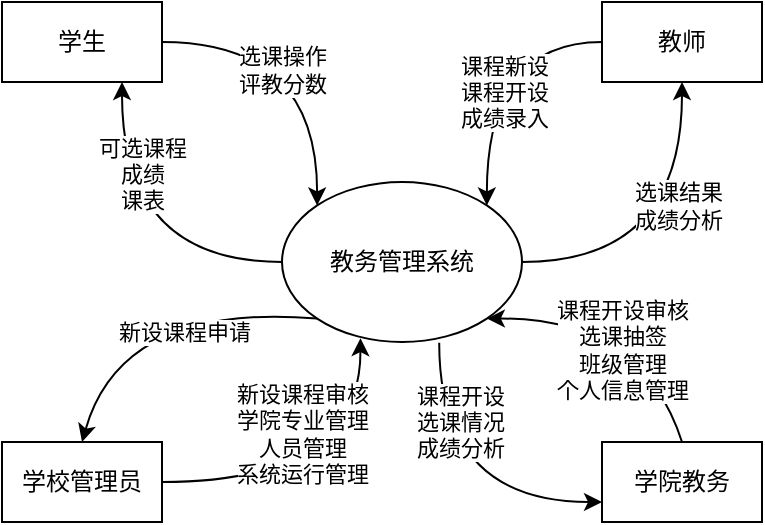 <mxfile version="24.7.17">
  <diagram name="第 1 页" id="H5dtmXWZoMsReJI-5aGR">
    <mxGraphModel dx="853" dy="589" grid="1" gridSize="10" guides="1" tooltips="1" connect="1" arrows="1" fold="1" page="1" pageScale="1" pageWidth="827" pageHeight="1169" math="0" shadow="0">
      <root>
        <mxCell id="0" />
        <mxCell id="1" parent="0" />
        <mxCell id="3X6fE_jZLqDqJ0oudUKl-1" style="edgeStyle=orthogonalEdgeStyle;rounded=0;orthogonalLoop=1;jettySize=auto;html=1;exitX=1;exitY=0.5;exitDx=0;exitDy=0;entryX=0;entryY=0;entryDx=0;entryDy=0;curved=1;fontFamily=宋体-简;" edge="1" parent="1" source="3X6fE_jZLqDqJ0oudUKl-3" target="3X6fE_jZLqDqJ0oudUKl-8">
          <mxGeometry relative="1" as="geometry" />
        </mxCell>
        <mxCell id="3X6fE_jZLqDqJ0oudUKl-2" value="选课操作&lt;div&gt;评教分数&lt;/div&gt;" style="edgeLabel;html=1;align=center;verticalAlign=middle;resizable=0;points=[];fontFamily=宋体-简;" vertex="1" connectable="0" parent="3X6fE_jZLqDqJ0oudUKl-1">
          <mxGeometry x="0.323" y="-10" relative="1" as="geometry">
            <mxPoint x="-8" y="-14" as="offset" />
          </mxGeometry>
        </mxCell>
        <mxCell id="3X6fE_jZLqDqJ0oudUKl-3" value="学生" style="rounded=0;whiteSpace=wrap;html=1;fontFamily=宋体-简;" vertex="1" parent="1">
          <mxGeometry x="80" y="80" width="80" height="40" as="geometry" />
        </mxCell>
        <mxCell id="3X6fE_jZLqDqJ0oudUKl-4" style="edgeStyle=orthogonalEdgeStyle;rounded=0;orthogonalLoop=1;jettySize=auto;html=1;exitX=0;exitY=0.5;exitDx=0;exitDy=0;entryX=0.75;entryY=1;entryDx=0;entryDy=0;curved=1;fontFamily=宋体-简;" edge="1" parent="1" source="3X6fE_jZLqDqJ0oudUKl-8" target="3X6fE_jZLqDqJ0oudUKl-3">
          <mxGeometry relative="1" as="geometry" />
        </mxCell>
        <mxCell id="3X6fE_jZLqDqJ0oudUKl-5" value="可选课程&lt;div&gt;成绩&lt;/div&gt;&lt;div&gt;课表&lt;/div&gt;" style="edgeLabel;html=1;align=center;verticalAlign=middle;resizable=0;points=[];fontFamily=宋体-简;" vertex="1" connectable="0" parent="3X6fE_jZLqDqJ0oudUKl-4">
          <mxGeometry x="0.116" y="-1" relative="1" as="geometry">
            <mxPoint x="9" y="-29" as="offset" />
          </mxGeometry>
        </mxCell>
        <mxCell id="3X6fE_jZLqDqJ0oudUKl-6" style="edgeStyle=orthogonalEdgeStyle;rounded=0;orthogonalLoop=1;jettySize=auto;html=1;exitX=1;exitY=0.5;exitDx=0;exitDy=0;entryX=0.5;entryY=1;entryDx=0;entryDy=0;curved=1;fontFamily=宋体-简;" edge="1" parent="1" source="3X6fE_jZLqDqJ0oudUKl-8" target="3X6fE_jZLqDqJ0oudUKl-11">
          <mxGeometry relative="1" as="geometry" />
        </mxCell>
        <mxCell id="3X6fE_jZLqDqJ0oudUKl-7" value="选课结果&lt;div&gt;&lt;div&gt;成绩分析&lt;/div&gt;&lt;/div&gt;" style="edgeLabel;html=1;align=center;verticalAlign=middle;resizable=0;points=[];fontFamily=宋体-简;" vertex="1" connectable="0" parent="3X6fE_jZLqDqJ0oudUKl-6">
          <mxGeometry x="-0.055" y="2" relative="1" as="geometry">
            <mxPoint y="-28" as="offset" />
          </mxGeometry>
        </mxCell>
        <mxCell id="3X6fE_jZLqDqJ0oudUKl-8" value="教务管理系统" style="ellipse;whiteSpace=wrap;html=1;fontFamily=宋体-简;" vertex="1" parent="1">
          <mxGeometry x="220" y="170" width="120" height="80" as="geometry" />
        </mxCell>
        <mxCell id="3X6fE_jZLqDqJ0oudUKl-9" style="edgeStyle=orthogonalEdgeStyle;rounded=0;orthogonalLoop=1;jettySize=auto;html=1;exitX=0;exitY=0.5;exitDx=0;exitDy=0;entryX=1;entryY=0;entryDx=0;entryDy=0;curved=1;fontFamily=宋体-简;" edge="1" parent="1" source="3X6fE_jZLqDqJ0oudUKl-11" target="3X6fE_jZLqDqJ0oudUKl-8">
          <mxGeometry relative="1" as="geometry" />
        </mxCell>
        <mxCell id="3X6fE_jZLqDqJ0oudUKl-10" value="&lt;div&gt;课程新设&lt;/div&gt;&lt;div&gt;课程开设&lt;/div&gt;&lt;div&gt;成绩录入&lt;/div&gt;" style="edgeLabel;html=1;align=center;verticalAlign=middle;resizable=0;points=[];fontFamily=宋体-简;" vertex="1" connectable="0" parent="3X6fE_jZLqDqJ0oudUKl-9">
          <mxGeometry x="0.133" y="8" relative="1" as="geometry">
            <mxPoint y="3" as="offset" />
          </mxGeometry>
        </mxCell>
        <mxCell id="3X6fE_jZLqDqJ0oudUKl-11" value="教师" style="rounded=0;whiteSpace=wrap;html=1;fontFamily=宋体-简;" vertex="1" parent="1">
          <mxGeometry x="380" y="80" width="80" height="40" as="geometry" />
        </mxCell>
        <mxCell id="3X6fE_jZLqDqJ0oudUKl-14" value="学院教务" style="rounded=0;whiteSpace=wrap;html=1;fontFamily=宋体-简;" vertex="1" parent="1">
          <mxGeometry x="380" y="300" width="80" height="40" as="geometry" />
        </mxCell>
        <mxCell id="3X6fE_jZLqDqJ0oudUKl-15" style="edgeStyle=orthogonalEdgeStyle;rounded=0;orthogonalLoop=1;jettySize=auto;html=1;exitX=1;exitY=0.5;exitDx=0;exitDy=0;curved=1;fontFamily=宋体-简;entryX=0.327;entryY=0.976;entryDx=0;entryDy=0;entryPerimeter=0;" edge="1" parent="1" source="3X6fE_jZLqDqJ0oudUKl-17" target="3X6fE_jZLqDqJ0oudUKl-8">
          <mxGeometry relative="1" as="geometry" />
        </mxCell>
        <mxCell id="3X6fE_jZLqDqJ0oudUKl-16" value="&lt;div&gt;新设课程审核&lt;/div&gt;&lt;div&gt;学院专业管理&lt;br&gt;&lt;/div&gt;人员管理&lt;div&gt;&lt;div&gt;系统运行管理&lt;/div&gt;&lt;/div&gt;" style="edgeLabel;html=1;align=center;verticalAlign=middle;resizable=0;points=[];fontFamily=宋体-简;" vertex="1" connectable="0" parent="3X6fE_jZLqDqJ0oudUKl-15">
          <mxGeometry x="0.261" y="1" relative="1" as="geometry">
            <mxPoint x="-28" y="-15" as="offset" />
          </mxGeometry>
        </mxCell>
        <mxCell id="3X6fE_jZLqDqJ0oudUKl-17" value="学校管理员" style="rounded=0;whiteSpace=wrap;html=1;fontFamily=宋体-简;" vertex="1" parent="1">
          <mxGeometry x="80" y="300" width="80" height="40" as="geometry" />
        </mxCell>
        <mxCell id="3X6fE_jZLqDqJ0oudUKl-18" style="edgeStyle=orthogonalEdgeStyle;rounded=0;orthogonalLoop=1;jettySize=auto;html=1;exitX=0.655;exitY=1.005;exitDx=0;exitDy=0;entryX=0;entryY=0.75;entryDx=0;entryDy=0;curved=1;exitPerimeter=0;fontFamily=宋体-简;" edge="1" parent="1" source="3X6fE_jZLqDqJ0oudUKl-8" target="3X6fE_jZLqDqJ0oudUKl-14">
          <mxGeometry relative="1" as="geometry" />
        </mxCell>
        <mxCell id="3X6fE_jZLqDqJ0oudUKl-19" value="&lt;div&gt;课程开设&lt;/div&gt;选课情况&lt;div&gt;成绩分析&lt;/div&gt;" style="edgeLabel;html=1;align=center;verticalAlign=middle;resizable=0;points=[];fontFamily=宋体-简;" vertex="1" connectable="0" parent="3X6fE_jZLqDqJ0oudUKl-18">
          <mxGeometry x="-0.26" y="1" relative="1" as="geometry">
            <mxPoint x="9" y="-20" as="offset" />
          </mxGeometry>
        </mxCell>
        <mxCell id="3X6fE_jZLqDqJ0oudUKl-20" value="" style="curved=1;endArrow=classic;html=1;rounded=0;entryX=0.5;entryY=0;entryDx=0;entryDy=0;exitX=0;exitY=1;exitDx=0;exitDy=0;fontFamily=宋体-简;" edge="1" parent="1" source="3X6fE_jZLqDqJ0oudUKl-8" target="3X6fE_jZLqDqJ0oudUKl-17">
          <mxGeometry width="50" height="50" relative="1" as="geometry">
            <mxPoint x="180" y="240" as="sourcePoint" />
            <mxPoint x="270" y="200" as="targetPoint" />
            <Array as="points">
              <mxPoint x="140" y="230" />
            </Array>
          </mxGeometry>
        </mxCell>
        <mxCell id="3X6fE_jZLqDqJ0oudUKl-21" value="新设课程申请" style="edgeLabel;html=1;align=center;verticalAlign=middle;resizable=0;points=[];fontFamily=宋体-简;" vertex="1" connectable="0" parent="3X6fE_jZLqDqJ0oudUKl-20">
          <mxGeometry x="-0.223" y="12" relative="1" as="geometry">
            <mxPoint as="offset" />
          </mxGeometry>
        </mxCell>
        <mxCell id="3X6fE_jZLqDqJ0oudUKl-23" value="" style="curved=1;endArrow=classic;html=1;rounded=0;entryX=1;entryY=1;entryDx=0;entryDy=0;exitX=0.5;exitY=0;exitDx=0;exitDy=0;fontFamily=宋体-简;" edge="1" parent="1" source="3X6fE_jZLqDqJ0oudUKl-14" target="3X6fE_jZLqDqJ0oudUKl-8">
          <mxGeometry width="50" height="50" relative="1" as="geometry">
            <mxPoint x="400" y="260" as="sourcePoint" />
            <mxPoint x="450" y="210" as="targetPoint" />
            <Array as="points">
              <mxPoint x="400" y="238" />
            </Array>
          </mxGeometry>
        </mxCell>
        <mxCell id="3X6fE_jZLqDqJ0oudUKl-24" value="&lt;span style=&quot;&quot;&gt;课程开设审核&lt;/span&gt;&lt;br style=&quot;&quot;&gt;&lt;div style=&quot;&quot;&gt;选课抽签&lt;/div&gt;&lt;div style=&quot;&quot;&gt;班级管理&lt;br&gt;&lt;div&gt;个人信息管理&lt;/div&gt;&lt;/div&gt;" style="edgeLabel;html=1;align=center;verticalAlign=middle;resizable=0;points=[];fontFamily=宋体-简;" vertex="1" connectable="0" parent="3X6fE_jZLqDqJ0oudUKl-23">
          <mxGeometry x="-0.247" y="15" relative="1" as="geometry">
            <mxPoint as="offset" />
          </mxGeometry>
        </mxCell>
      </root>
    </mxGraphModel>
  </diagram>
</mxfile>
